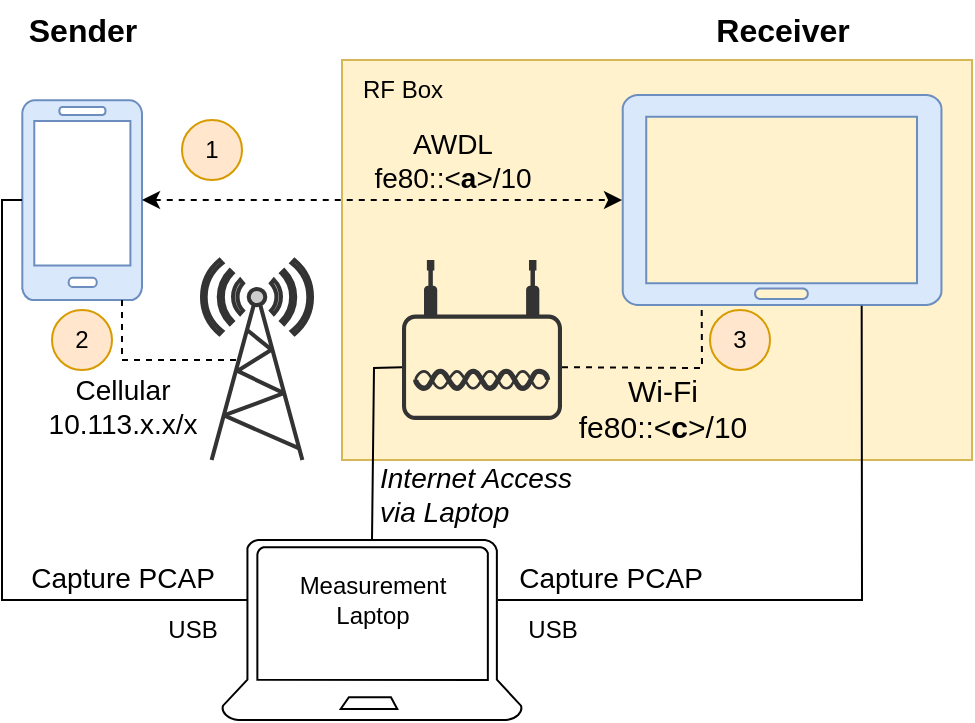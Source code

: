 <mxfile version="24.4.8" type="device">
  <diagram name="Page-1" id="tMPGpnKy-ZowUA-VL0b9">
    <mxGraphModel dx="474" dy="628" grid="1" gridSize="10" guides="1" tooltips="1" connect="1" arrows="1" fold="1" page="1" pageScale="1" pageWidth="850" pageHeight="1100" math="0" shadow="0">
      <root>
        <mxCell id="0" />
        <mxCell id="1" parent="0" />
        <mxCell id="voaq_ugr3uCPQvjhjeNq-1" value="" style="rounded=0;whiteSpace=wrap;html=1;fillColor=#fff2cc;strokeColor=#d6b656;" parent="1" vertex="1">
          <mxGeometry x="260" y="40" width="315" height="200" as="geometry" />
        </mxCell>
        <mxCell id="GLRb8waI0ZLwu5YfJsHA-3" value="" style="verticalLabelPosition=bottom;html=1;verticalAlign=top;align=center;shape=mxgraph.azure.mobile;pointerEvents=1;fillColor=#dae8fc;strokeColor=#6c8ebf;" parent="1" vertex="1">
          <mxGeometry x="100" y="60" width="60" height="100" as="geometry" />
        </mxCell>
        <mxCell id="GLRb8waI0ZLwu5YfJsHA-5" value="" style="verticalLabelPosition=bottom;html=1;verticalAlign=top;align=center;shape=mxgraph.azure.tablet;pointerEvents=1;fillColor=#dae8fc;strokeColor=#6c8ebf;" parent="1" vertex="1">
          <mxGeometry x="400" y="57.5" width="160" height="105" as="geometry" />
        </mxCell>
        <mxCell id="voaq_ugr3uCPQvjhjeNq-2" value="RF Box" style="text;html=1;align=center;verticalAlign=middle;resizable=0;points=[];autosize=1;strokeColor=none;fillColor=none;" parent="1" vertex="1">
          <mxGeometry x="260" y="40" width="60" height="30" as="geometry" />
        </mxCell>
        <mxCell id="voaq_ugr3uCPQvjhjeNq-3" value="AWDL&lt;br&gt;&lt;div style=&quot;font-size: 14px;&quot;&gt;fe80::&amp;lt;&lt;b&gt;a&lt;/b&gt;&amp;gt;/10&lt;br style=&quot;font-size: 14px;&quot;&gt;&lt;/div&gt;" style="endArrow=classic;dashed=1;html=1;strokeWidth=1;rounded=0;exitX=1;exitY=0.5;exitDx=0;exitDy=0;exitPerimeter=0;entryX=0;entryY=0.5;entryDx=0;entryDy=0;entryPerimeter=0;startArrow=classic;startFill=1;endFill=1;fontStyle=0;fontSize=14;labelBorderColor=none;textShadow=0;spacingLeft=0;spacingRight=0;spacing=2;labelBackgroundColor=none;verticalAlign=bottom;" parent="1" source="GLRb8waI0ZLwu5YfJsHA-3" target="GLRb8waI0ZLwu5YfJsHA-5" edge="1">
          <mxGeometry x="0.286" width="50" height="50" relative="1" as="geometry">
            <mxPoint x="360" y="250" as="sourcePoint" />
            <mxPoint x="410" y="200" as="targetPoint" />
            <mxPoint as="offset" />
          </mxGeometry>
        </mxCell>
        <mxCell id="voaq_ugr3uCPQvjhjeNq-4" value="Sender" style="text;html=1;align=center;verticalAlign=middle;resizable=0;points=[];autosize=1;strokeColor=none;fillColor=none;fontSize=16;fontStyle=1" parent="1" vertex="1">
          <mxGeometry x="90" y="10" width="80" height="30" as="geometry" />
        </mxCell>
        <mxCell id="voaq_ugr3uCPQvjhjeNq-8" value="&lt;div&gt;Capture PCAP&lt;/div&gt;" style="endArrow=none;html=1;rounded=0;exitX=0;exitY=0.5;exitDx=0;exitDy=0;exitPerimeter=0;fontSize=14;fontStyle=0;verticalAlign=bottom;" parent="1" source="GLRb8waI0ZLwu5YfJsHA-3" edge="1">
          <mxGeometry x="0.622" width="50" height="50" relative="1" as="geometry">
            <mxPoint x="360" y="220" as="sourcePoint" />
            <mxPoint x="213" y="310" as="targetPoint" />
            <Array as="points">
              <mxPoint x="90" y="110" />
              <mxPoint x="90" y="310" />
            </Array>
            <mxPoint as="offset" />
          </mxGeometry>
        </mxCell>
        <mxCell id="voaq_ugr3uCPQvjhjeNq-9" value="USB" style="text;html=1;align=center;verticalAlign=middle;resizable=0;points=[];autosize=1;strokeColor=none;fillColor=none;" parent="1" vertex="1">
          <mxGeometry x="160" y="310" width="50" height="30" as="geometry" />
        </mxCell>
        <mxCell id="voaq_ugr3uCPQvjhjeNq-10" value="Receiver" style="text;html=1;align=center;verticalAlign=middle;resizable=0;points=[];autosize=1;strokeColor=none;fillColor=none;fontSize=16;fontStyle=1" parent="1" vertex="1">
          <mxGeometry x="435" y="10" width="90" height="30" as="geometry" />
        </mxCell>
        <mxCell id="voaq_ugr3uCPQvjhjeNq-11" value="&lt;div&gt;Capture PCAP&lt;/div&gt;" style="endArrow=none;html=1;rounded=0;entryX=0.749;entryY=1.003;entryDx=0;entryDy=0;entryPerimeter=0;fontStyle=0;fontSize=14;verticalAlign=bottom;" parent="1" target="GLRb8waI0ZLwu5YfJsHA-5" edge="1">
          <mxGeometry x="-0.66" width="50" height="50" relative="1" as="geometry">
            <mxPoint x="338" y="310" as="sourcePoint" />
            <mxPoint x="410" y="170" as="targetPoint" />
            <Array as="points">
              <mxPoint x="520" y="310" />
            </Array>
            <mxPoint as="offset" />
          </mxGeometry>
        </mxCell>
        <mxCell id="voaq_ugr3uCPQvjhjeNq-12" value="USB" style="text;html=1;align=center;verticalAlign=middle;resizable=0;points=[];autosize=1;strokeColor=none;fillColor=none;" parent="1" vertex="1">
          <mxGeometry x="340" y="310" width="50" height="30" as="geometry" />
        </mxCell>
        <mxCell id="voaq_ugr3uCPQvjhjeNq-13" value="&lt;div&gt;Measurement&lt;/div&gt;&lt;div&gt;Laptop&lt;br&gt;&lt;/div&gt;" style="text;html=1;align=center;verticalAlign=middle;resizable=0;points=[];autosize=1;strokeColor=none;fillColor=none;" parent="1" vertex="1">
          <mxGeometry x="225" y="290" width="100" height="40" as="geometry" />
        </mxCell>
        <mxCell id="voaq_ugr3uCPQvjhjeNq-14" value="" style="points=[[0.03,0.36,0],[0.18,0,0],[0.5,0.34,0],[0.82,0,0],[0.97,0.36,0],[1,0.67,0],[0.975,0.975,0],[0.5,1,0],[0.025,0.975,0],[0,0.67,0]];verticalLabelPosition=bottom;sketch=0;html=1;verticalAlign=top;aspect=fixed;align=center;pointerEvents=1;shape=mxgraph.cisco19.wireless_access_point;fillColor=#333333;strokeColor=none;" parent="1" vertex="1">
          <mxGeometry x="290" y="140" width="80" height="80" as="geometry" />
        </mxCell>
        <mxCell id="voaq_ugr3uCPQvjhjeNq-16" value="&lt;div&gt;Wi-Fi&lt;br&gt;&lt;/div&gt;&lt;div&gt;fe80::&amp;lt;&lt;b&gt;c&lt;/b&gt;&amp;gt;/10&lt;br&gt;&lt;/div&gt;" style="endArrow=none;dashed=1;html=1;rounded=0;exitX=1;exitY=0.67;exitDx=0;exitDy=0;exitPerimeter=0;entryX=0.249;entryY=0.997;entryDx=0;entryDy=0;entryPerimeter=0;fontStyle=0;fontSize=15;labelBorderColor=none;textShadow=0;labelBackgroundColor=none;verticalAlign=top;spacing=-2;" parent="1" source="voaq_ugr3uCPQvjhjeNq-14" target="GLRb8waI0ZLwu5YfJsHA-5" edge="1">
          <mxGeometry x="-0.018" width="50" height="50" relative="1" as="geometry">
            <mxPoint x="360" y="290" as="sourcePoint" />
            <mxPoint x="410" y="240" as="targetPoint" />
            <Array as="points">
              <mxPoint x="440" y="194" />
            </Array>
            <mxPoint as="offset" />
          </mxGeometry>
        </mxCell>
        <mxCell id="voaq_ugr3uCPQvjhjeNq-22" value="&lt;div&gt;Internet Access&lt;/div&gt;&lt;div&gt;via Laptop&lt;br&gt;&lt;/div&gt;" style="endArrow=none;html=1;rounded=0;exitX=0.5;exitY=0;exitDx=0;exitDy=0;exitPerimeter=0;fontStyle=2;fontSize=14;labelBorderColor=none;textShadow=0;labelBackgroundColor=none;verticalAlign=middle;labelPosition=right;verticalLabelPosition=middle;align=left;spacingLeft=2;entryX=0;entryY=0.67;entryDx=0;entryDy=0;entryPerimeter=0;" parent="1" source="voaq_ugr3uCPQvjhjeNq-6" target="voaq_ugr3uCPQvjhjeNq-14" edge="1">
          <mxGeometry x="-0.542" width="50" height="50" relative="1" as="geometry">
            <mxPoint x="180" y="220" as="sourcePoint" />
            <mxPoint x="291" y="200" as="targetPoint" />
            <Array as="points">
              <mxPoint x="276" y="194" />
            </Array>
            <mxPoint as="offset" />
          </mxGeometry>
        </mxCell>
        <mxCell id="voaq_ugr3uCPQvjhjeNq-6" value="" style="verticalLabelPosition=bottom;html=1;verticalAlign=top;align=center;strokeColor=default;fillColor=#FFFFFF;shape=mxgraph.azure.laptop;pointerEvents=1;" parent="1" vertex="1">
          <mxGeometry x="200" y="280" width="150" height="90" as="geometry" />
        </mxCell>
        <mxCell id="voaq_ugr3uCPQvjhjeNq-23" value="" style="fontColor=#0066CC;verticalAlign=top;verticalLabelPosition=bottom;labelPosition=center;align=center;html=1;outlineConnect=0;fillColor=#CCCCCC;strokeColor=#333333;gradientColor=none;gradientDirection=north;strokeWidth=2;shape=mxgraph.networks.radio_tower;" parent="1" vertex="1">
          <mxGeometry x="190" y="140" width="55" height="100" as="geometry" />
        </mxCell>
        <mxCell id="voaq_ugr3uCPQvjhjeNq-24" value="&lt;div style=&quot;font-size: 14px;&quot;&gt;&lt;span style=&quot;background-color: initial;&quot;&gt;Cellular&lt;/span&gt;&lt;/div&gt;&lt;div style=&quot;font-size: 14px;&quot;&gt;&lt;span style=&quot;background-color: initial;&quot;&gt;10.113.x.x/x&lt;/span&gt;&lt;br&gt;&lt;/div&gt;" style="endArrow=none;dashed=1;html=1;rounded=0;entryX=0.33;entryY=0.5;entryDx=0;entryDy=0;entryPerimeter=0;fontStyle=0;fontSize=14;labelBorderColor=none;textShadow=0;labelBackgroundColor=none;verticalAlign=top;" parent="1" target="voaq_ugr3uCPQvjhjeNq-23" edge="1">
          <mxGeometry x="-0.319" width="50" height="50" relative="1" as="geometry">
            <mxPoint x="150" y="160" as="sourcePoint" />
            <mxPoint x="410" y="200" as="targetPoint" />
            <Array as="points">
              <mxPoint x="150" y="190" />
            </Array>
            <mxPoint as="offset" />
          </mxGeometry>
        </mxCell>
        <mxCell id="RHVGhRYyqxNj4GJr4SZu-1" value="1" style="ellipse;whiteSpace=wrap;html=1;fillColor=#ffe6cc;strokeColor=#d79b00;" parent="1" vertex="1">
          <mxGeometry x="180" y="70" width="30" height="30" as="geometry" />
        </mxCell>
        <mxCell id="RHVGhRYyqxNj4GJr4SZu-2" value="3" style="ellipse;whiteSpace=wrap;html=1;fillColor=#ffe6cc;strokeColor=#d79b00;" parent="1" vertex="1">
          <mxGeometry x="444" y="165" width="30" height="30" as="geometry" />
        </mxCell>
        <mxCell id="RHVGhRYyqxNj4GJr4SZu-3" value="2" style="ellipse;whiteSpace=wrap;html=1;fillColor=#ffe6cc;strokeColor=#d79b00;" parent="1" vertex="1">
          <mxGeometry x="115" y="165" width="30" height="30" as="geometry" />
        </mxCell>
      </root>
    </mxGraphModel>
  </diagram>
</mxfile>
